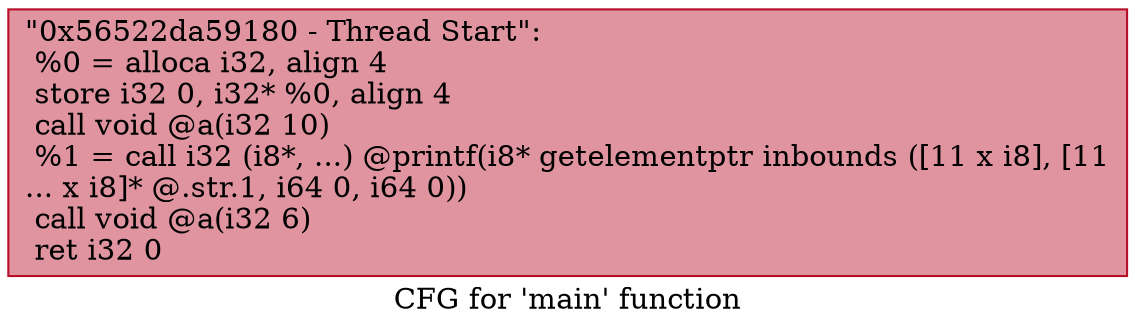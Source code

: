digraph "CFG for 'main' function" {
	label="CFG for 'main' function";

	Node0x56522da59180 [shape=record,color="#b70d28ff", style=filled, fillcolor="#b70d2870",label="{\"0x56522da59180 - Thread Start\":\l  %0 = alloca i32, align 4\l  store i32 0, i32* %0, align 4\l  call void @a(i32 10)\l  %1 = call i32 (i8*, ...) @printf(i8* getelementptr inbounds ([11 x i8], [11\l... x i8]* @.str.1, i64 0, i64 0))\l  call void @a(i32 6)\l  ret i32 0\l}"];
}
